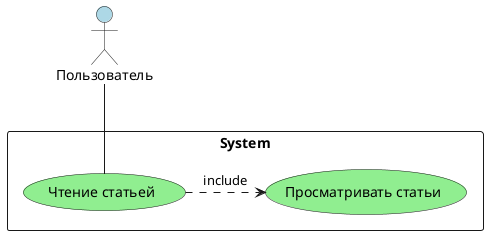 @startuml
actor Пользователь as act #LightBlue

rectangle System {
    usecase (Чтение статьей) as use1 #LightGreen
    usecase (Просматривать статьи) as use2 #LightGreen

    act -- use1
    use1 .> use2 : include
}
@enduml

